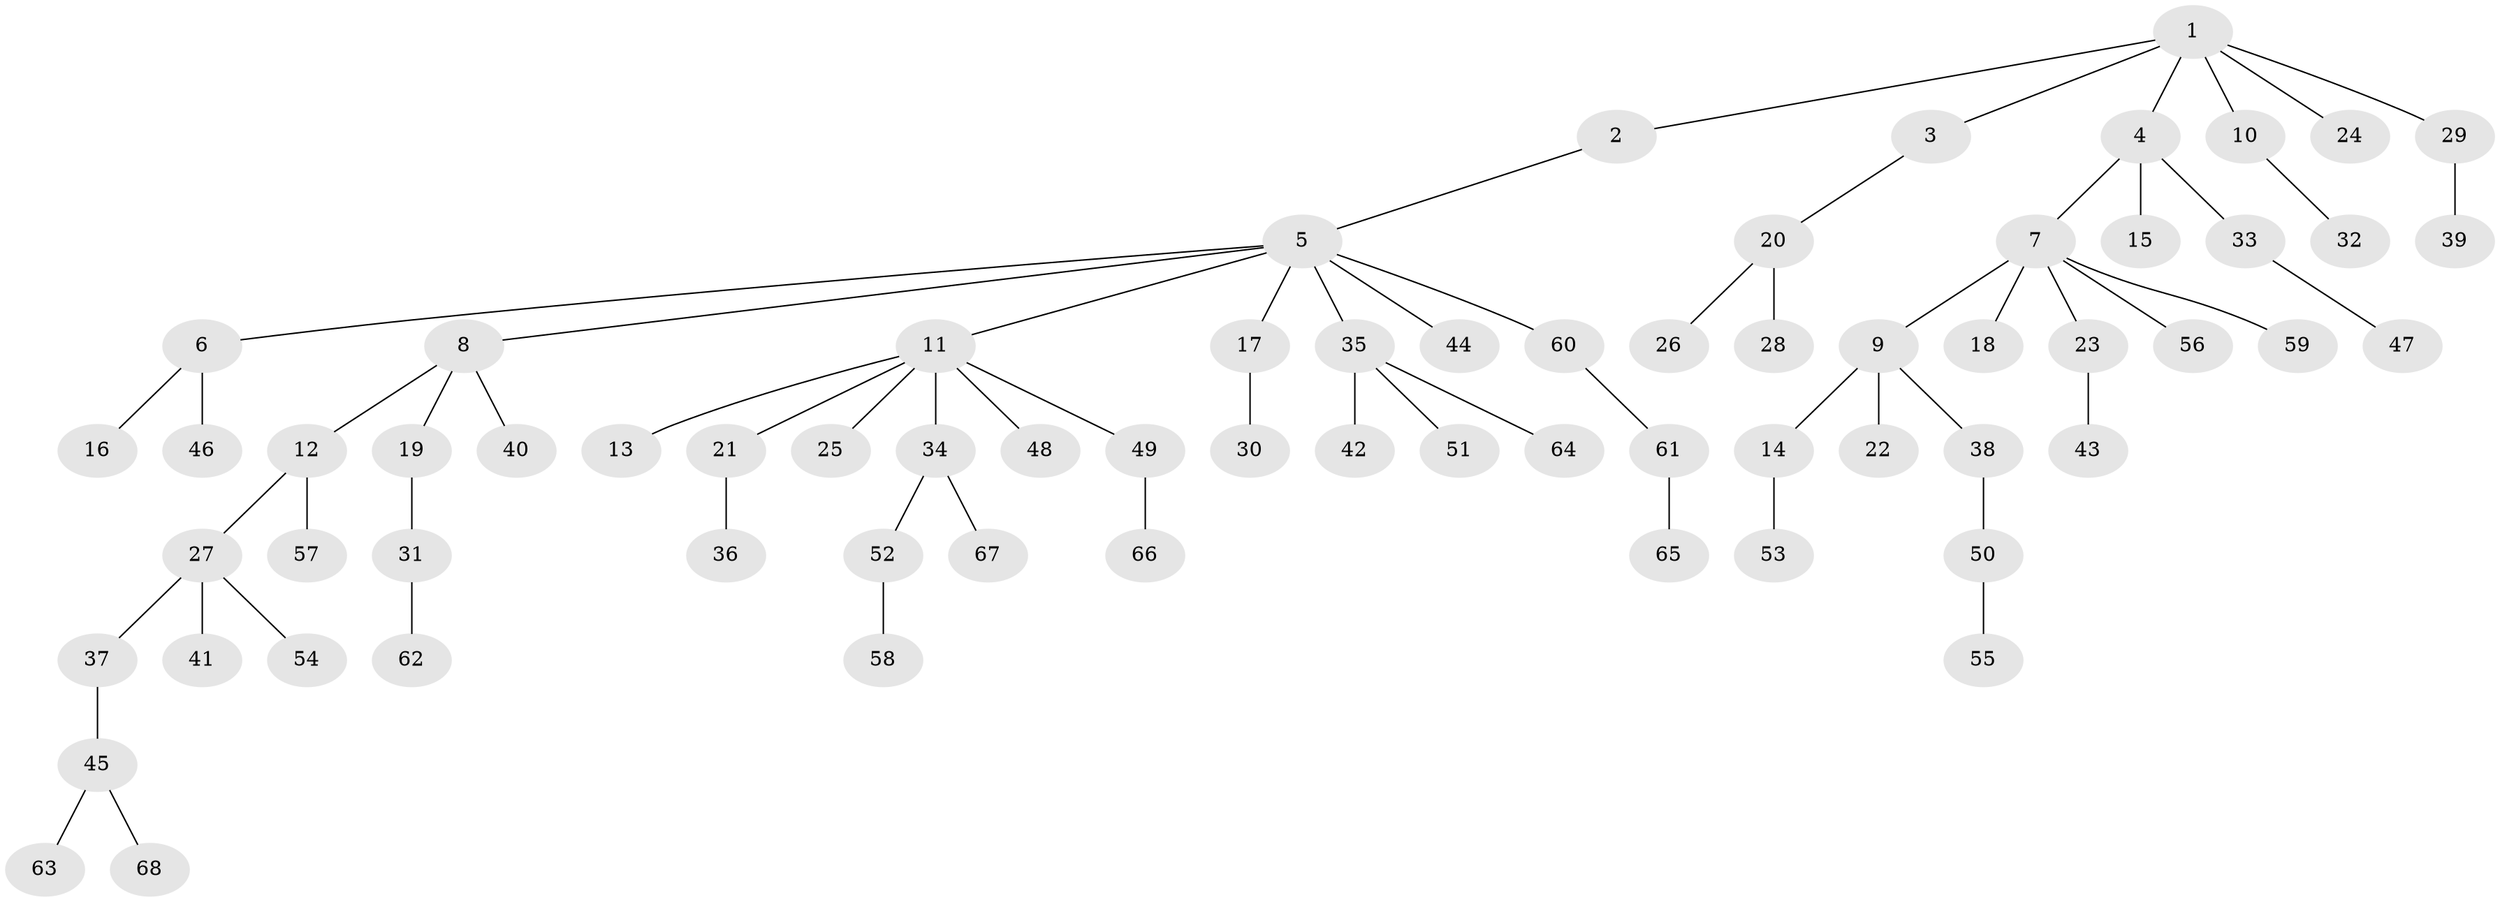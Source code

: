 // coarse degree distribution, {5: 0.045454545454545456, 2: 0.25, 4: 0.022727272727272728, 8: 0.022727272727272728, 3: 0.09090909090909091, 1: 0.5454545454545454, 6: 0.022727272727272728}
// Generated by graph-tools (version 1.1) at 2025/42/03/06/25 10:42:02]
// undirected, 68 vertices, 67 edges
graph export_dot {
graph [start="1"]
  node [color=gray90,style=filled];
  1;
  2;
  3;
  4;
  5;
  6;
  7;
  8;
  9;
  10;
  11;
  12;
  13;
  14;
  15;
  16;
  17;
  18;
  19;
  20;
  21;
  22;
  23;
  24;
  25;
  26;
  27;
  28;
  29;
  30;
  31;
  32;
  33;
  34;
  35;
  36;
  37;
  38;
  39;
  40;
  41;
  42;
  43;
  44;
  45;
  46;
  47;
  48;
  49;
  50;
  51;
  52;
  53;
  54;
  55;
  56;
  57;
  58;
  59;
  60;
  61;
  62;
  63;
  64;
  65;
  66;
  67;
  68;
  1 -- 2;
  1 -- 3;
  1 -- 4;
  1 -- 10;
  1 -- 24;
  1 -- 29;
  2 -- 5;
  3 -- 20;
  4 -- 7;
  4 -- 15;
  4 -- 33;
  5 -- 6;
  5 -- 8;
  5 -- 11;
  5 -- 17;
  5 -- 35;
  5 -- 44;
  5 -- 60;
  6 -- 16;
  6 -- 46;
  7 -- 9;
  7 -- 18;
  7 -- 23;
  7 -- 56;
  7 -- 59;
  8 -- 12;
  8 -- 19;
  8 -- 40;
  9 -- 14;
  9 -- 22;
  9 -- 38;
  10 -- 32;
  11 -- 13;
  11 -- 21;
  11 -- 25;
  11 -- 34;
  11 -- 48;
  11 -- 49;
  12 -- 27;
  12 -- 57;
  14 -- 53;
  17 -- 30;
  19 -- 31;
  20 -- 26;
  20 -- 28;
  21 -- 36;
  23 -- 43;
  27 -- 37;
  27 -- 41;
  27 -- 54;
  29 -- 39;
  31 -- 62;
  33 -- 47;
  34 -- 52;
  34 -- 67;
  35 -- 42;
  35 -- 51;
  35 -- 64;
  37 -- 45;
  38 -- 50;
  45 -- 63;
  45 -- 68;
  49 -- 66;
  50 -- 55;
  52 -- 58;
  60 -- 61;
  61 -- 65;
}
